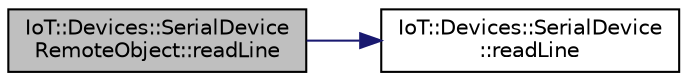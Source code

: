 digraph "IoT::Devices::SerialDeviceRemoteObject::readLine"
{
 // LATEX_PDF_SIZE
  edge [fontname="Helvetica",fontsize="10",labelfontname="Helvetica",labelfontsize="10"];
  node [fontname="Helvetica",fontsize="10",shape=record];
  rankdir="LR";
  Node1 [label="IoT::Devices::SerialDevice\lRemoteObject::readLine",height=0.2,width=0.4,color="black", fillcolor="grey75", style="filled", fontcolor="black",tooltip=" "];
  Node1 -> Node2 [color="midnightblue",fontsize="10",style="solid"];
  Node2 [label="IoT::Devices::SerialDevice\l::readLine",height=0.2,width=0.4,color="black", fillcolor="white", style="filled",URL="$classIoT_1_1Devices_1_1SerialDevice.html#a3551dd5be73cbe79ff3864f5d5eddfe2",tooltip=" "];
}

